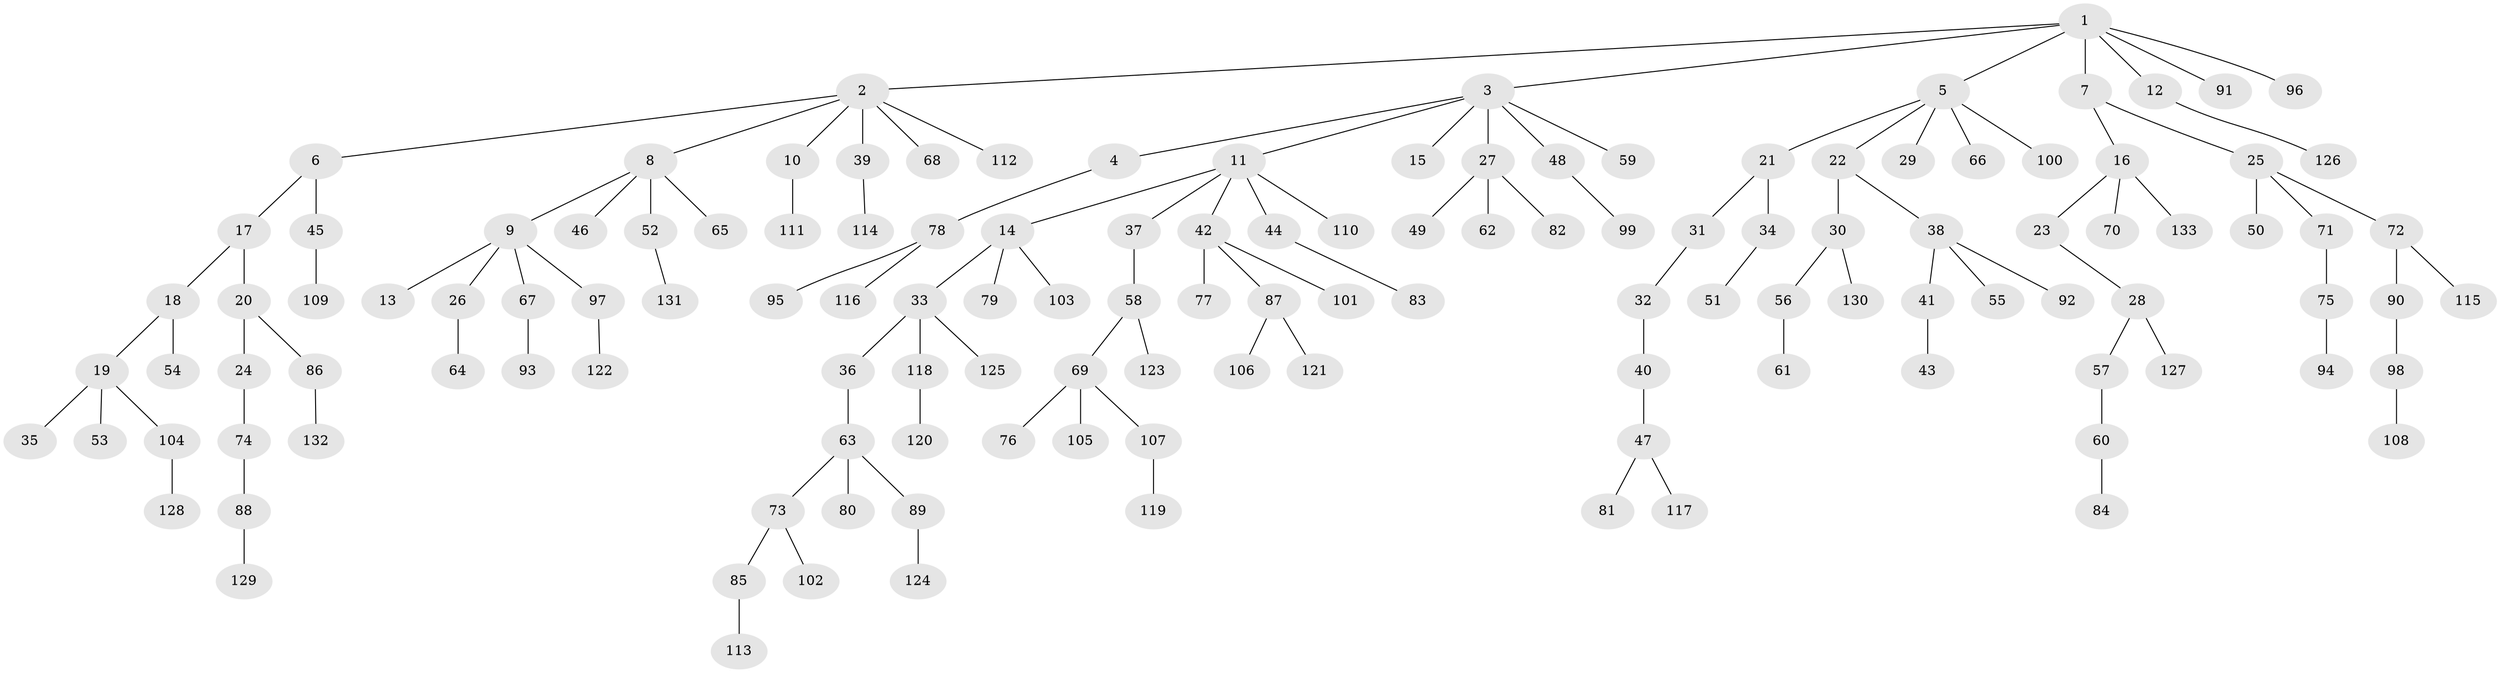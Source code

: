 // coarse degree distribution, {12: 0.012658227848101266, 7: 0.012658227848101266, 2: 0.17721518987341772, 6: 0.012658227848101266, 3: 0.08860759493670886, 5: 0.02531645569620253, 1: 0.6075949367088608, 8: 0.012658227848101266, 4: 0.05063291139240506}
// Generated by graph-tools (version 1.1) at 2025/19/03/04/25 18:19:08]
// undirected, 133 vertices, 132 edges
graph export_dot {
graph [start="1"]
  node [color=gray90,style=filled];
  1;
  2;
  3;
  4;
  5;
  6;
  7;
  8;
  9;
  10;
  11;
  12;
  13;
  14;
  15;
  16;
  17;
  18;
  19;
  20;
  21;
  22;
  23;
  24;
  25;
  26;
  27;
  28;
  29;
  30;
  31;
  32;
  33;
  34;
  35;
  36;
  37;
  38;
  39;
  40;
  41;
  42;
  43;
  44;
  45;
  46;
  47;
  48;
  49;
  50;
  51;
  52;
  53;
  54;
  55;
  56;
  57;
  58;
  59;
  60;
  61;
  62;
  63;
  64;
  65;
  66;
  67;
  68;
  69;
  70;
  71;
  72;
  73;
  74;
  75;
  76;
  77;
  78;
  79;
  80;
  81;
  82;
  83;
  84;
  85;
  86;
  87;
  88;
  89;
  90;
  91;
  92;
  93;
  94;
  95;
  96;
  97;
  98;
  99;
  100;
  101;
  102;
  103;
  104;
  105;
  106;
  107;
  108;
  109;
  110;
  111;
  112;
  113;
  114;
  115;
  116;
  117;
  118;
  119;
  120;
  121;
  122;
  123;
  124;
  125;
  126;
  127;
  128;
  129;
  130;
  131;
  132;
  133;
  1 -- 2;
  1 -- 3;
  1 -- 5;
  1 -- 7;
  1 -- 12;
  1 -- 91;
  1 -- 96;
  2 -- 6;
  2 -- 8;
  2 -- 10;
  2 -- 39;
  2 -- 68;
  2 -- 112;
  3 -- 4;
  3 -- 11;
  3 -- 15;
  3 -- 27;
  3 -- 48;
  3 -- 59;
  4 -- 78;
  5 -- 21;
  5 -- 22;
  5 -- 29;
  5 -- 66;
  5 -- 100;
  6 -- 17;
  6 -- 45;
  7 -- 16;
  7 -- 25;
  8 -- 9;
  8 -- 46;
  8 -- 52;
  8 -- 65;
  9 -- 13;
  9 -- 26;
  9 -- 67;
  9 -- 97;
  10 -- 111;
  11 -- 14;
  11 -- 37;
  11 -- 42;
  11 -- 44;
  11 -- 110;
  12 -- 126;
  14 -- 33;
  14 -- 79;
  14 -- 103;
  16 -- 23;
  16 -- 70;
  16 -- 133;
  17 -- 18;
  17 -- 20;
  18 -- 19;
  18 -- 54;
  19 -- 35;
  19 -- 53;
  19 -- 104;
  20 -- 24;
  20 -- 86;
  21 -- 31;
  21 -- 34;
  22 -- 30;
  22 -- 38;
  23 -- 28;
  24 -- 74;
  25 -- 50;
  25 -- 71;
  25 -- 72;
  26 -- 64;
  27 -- 49;
  27 -- 62;
  27 -- 82;
  28 -- 57;
  28 -- 127;
  30 -- 56;
  30 -- 130;
  31 -- 32;
  32 -- 40;
  33 -- 36;
  33 -- 118;
  33 -- 125;
  34 -- 51;
  36 -- 63;
  37 -- 58;
  38 -- 41;
  38 -- 55;
  38 -- 92;
  39 -- 114;
  40 -- 47;
  41 -- 43;
  42 -- 77;
  42 -- 87;
  42 -- 101;
  44 -- 83;
  45 -- 109;
  47 -- 81;
  47 -- 117;
  48 -- 99;
  52 -- 131;
  56 -- 61;
  57 -- 60;
  58 -- 69;
  58 -- 123;
  60 -- 84;
  63 -- 73;
  63 -- 80;
  63 -- 89;
  67 -- 93;
  69 -- 76;
  69 -- 105;
  69 -- 107;
  71 -- 75;
  72 -- 90;
  72 -- 115;
  73 -- 85;
  73 -- 102;
  74 -- 88;
  75 -- 94;
  78 -- 95;
  78 -- 116;
  85 -- 113;
  86 -- 132;
  87 -- 106;
  87 -- 121;
  88 -- 129;
  89 -- 124;
  90 -- 98;
  97 -- 122;
  98 -- 108;
  104 -- 128;
  107 -- 119;
  118 -- 120;
}
